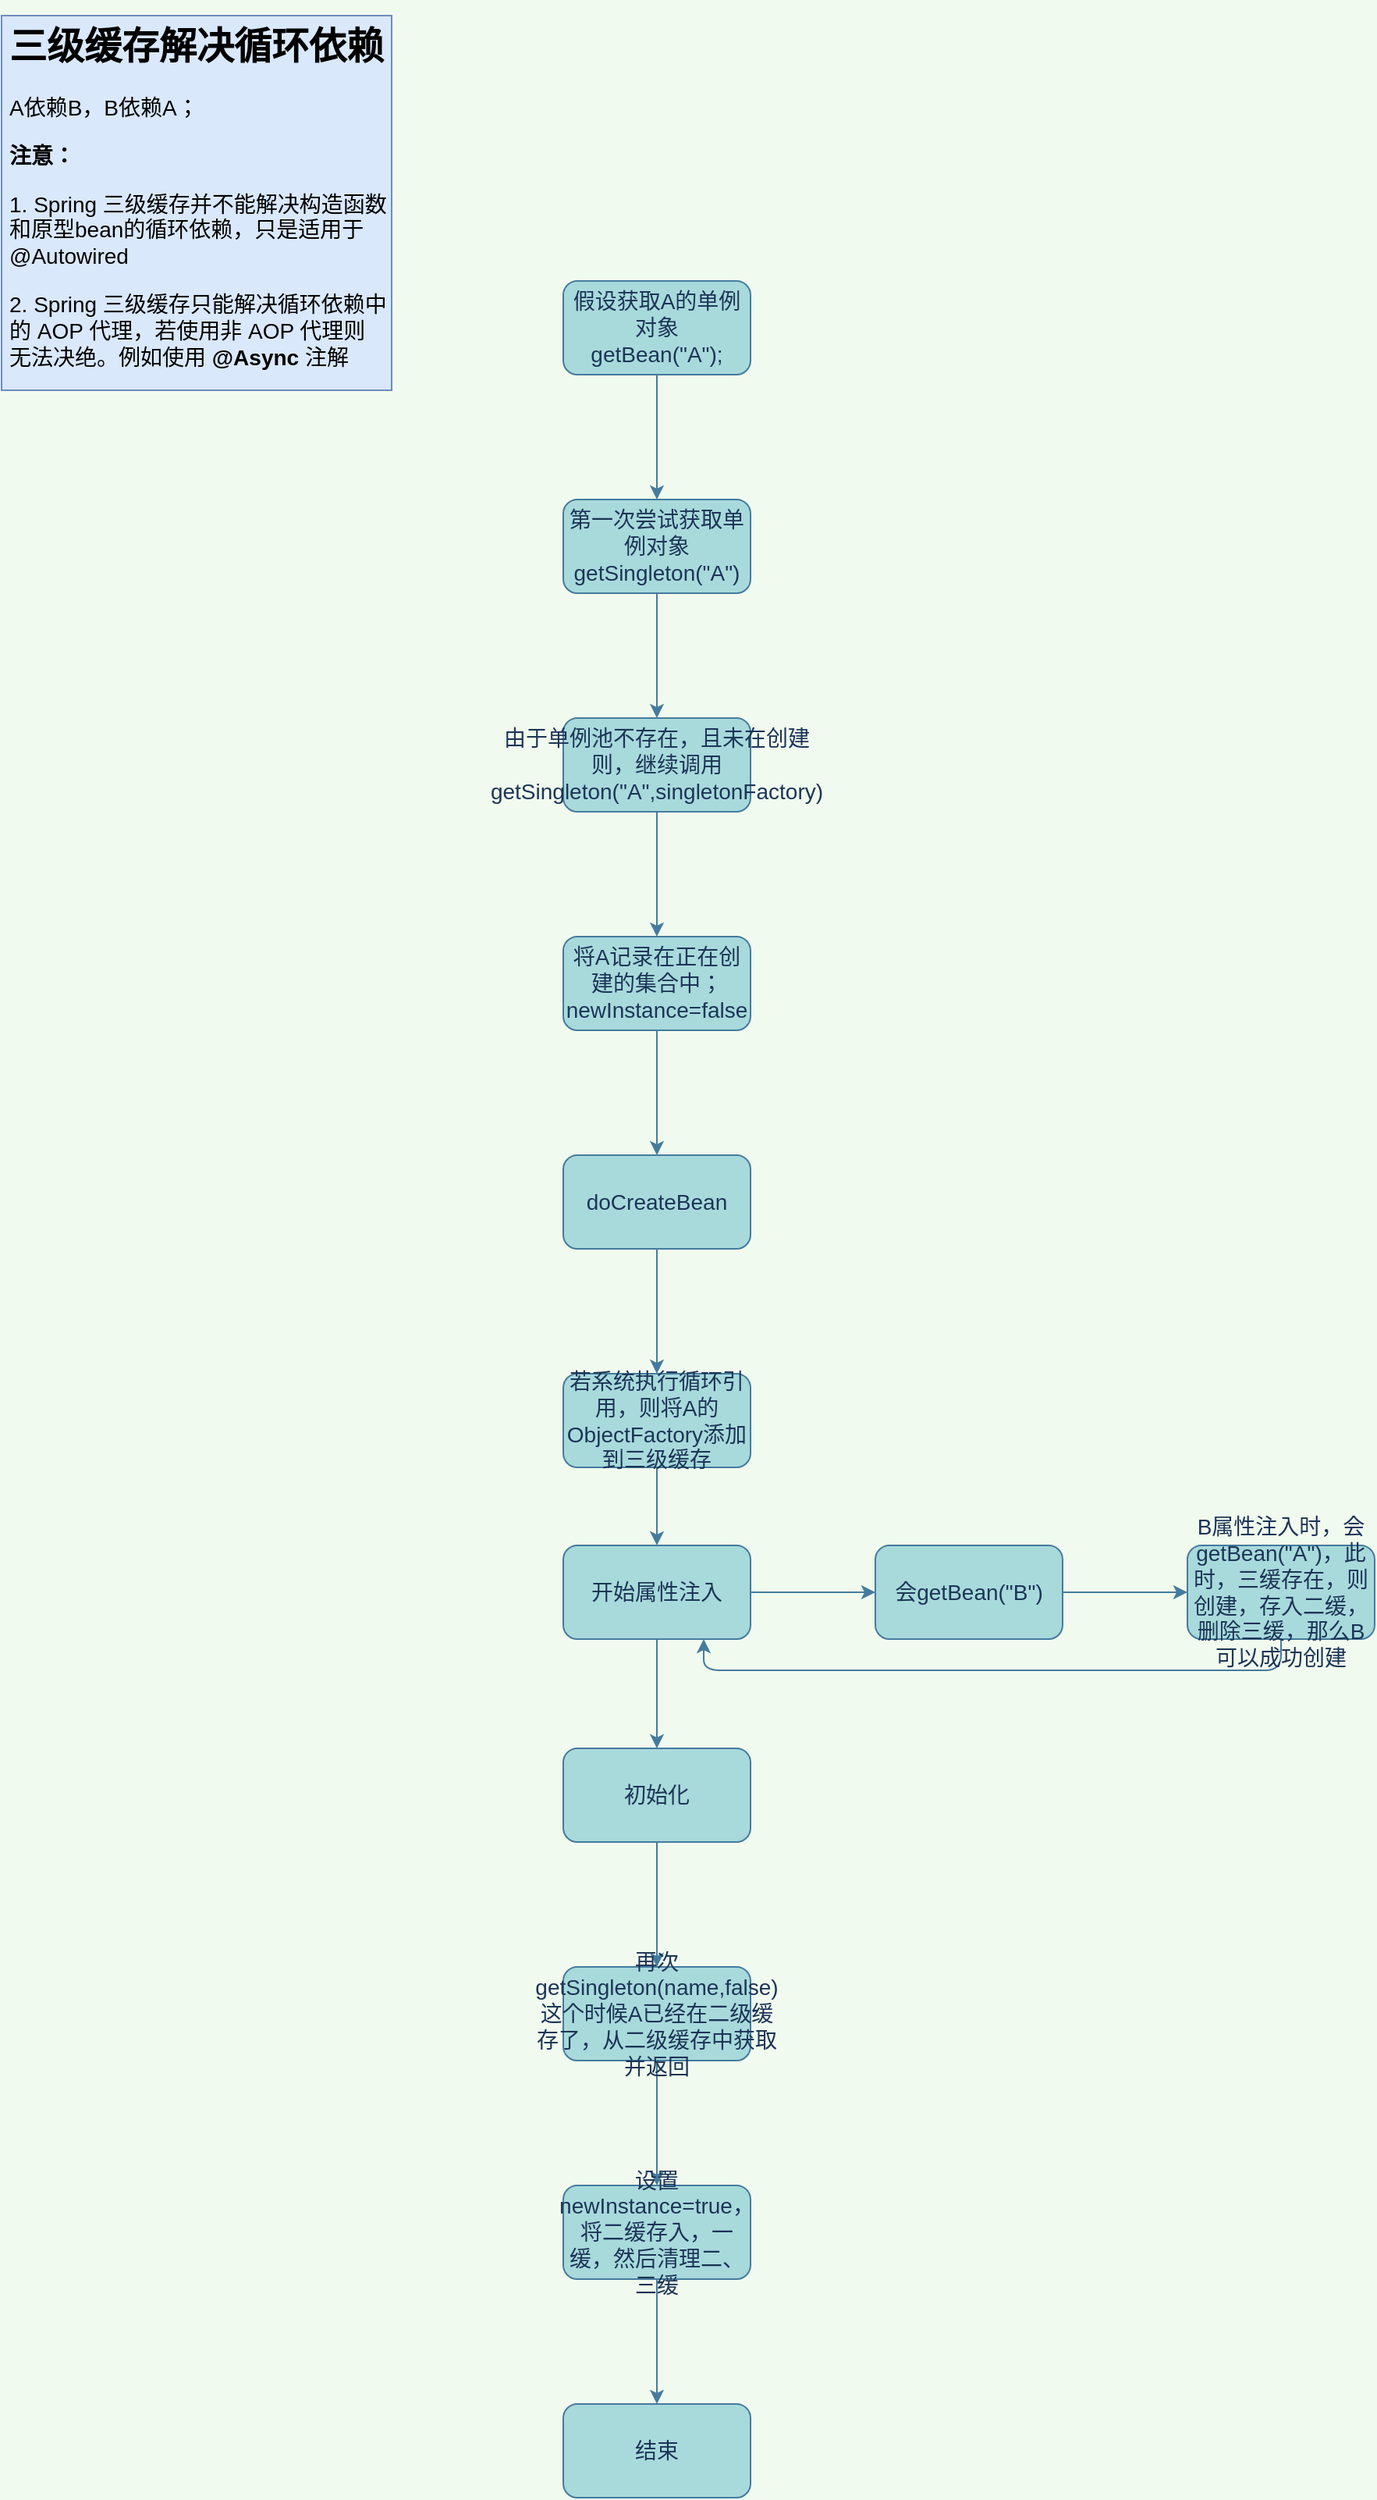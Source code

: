 <mxfile version="19.0.3" type="device"><diagram id="9K39QQZGCNv_oU2ID7I7" name="第 1 页"><mxGraphModel dx="1422" dy="857" grid="1" gridSize="10" guides="1" tooltips="1" connect="1" arrows="1" fold="1" page="1" pageScale="1" pageWidth="827" pageHeight="1169" background="#F1FAEE" math="0" shadow="0"><root><mxCell id="0"/><mxCell id="1" parent="0"/><mxCell id="NzrTMan_1sOcJusrJUV8-1" value="&lt;h1&gt;三级缓存解决循环依赖&lt;/h1&gt;&lt;p style=&quot;font-size: 14px;&quot;&gt;&lt;font style=&quot;font-size: 14px;&quot;&gt;A依赖B，B依赖A；&lt;/font&gt;&lt;/p&gt;&lt;p style=&quot;font-size: 14px;&quot;&gt;&lt;font style=&quot;font-size: 14px;&quot;&gt;&lt;b&gt;注意：&lt;/b&gt;&lt;/font&gt;&lt;/p&gt;&lt;p style=&quot;font-size: 14px;&quot;&gt;&lt;font style=&quot;font-size: 14px;&quot;&gt;1. Spring 三级缓存并不能解决构造函数和原型bean的循环依赖，只是适用于@Autowired&lt;/font&gt;&lt;/p&gt;&lt;p style=&quot;font-size: 14px;&quot;&gt;&lt;font style=&quot;font-size: 14px;&quot;&gt;2. Spring 三级缓存只能解决循环依赖中的 AOP 代理，若使用非 AOP 代理则无法决绝。例如使用 &lt;b style=&quot;&quot;&gt;@Async&lt;/b&gt; 注解&lt;/font&gt;&lt;/p&gt;" style="text;html=1;strokeColor=#6c8ebf;fillColor=#dae8fc;spacing=5;spacingTop=-20;whiteSpace=wrap;overflow=hidden;rounded=0;sketch=0;" vertex="1" parent="1"><mxGeometry x="10" y="20" width="250" height="240" as="geometry"/></mxCell><mxCell id="NzrTMan_1sOcJusrJUV8-4" value="" style="edgeStyle=orthogonalEdgeStyle;curved=0;rounded=1;sketch=0;orthogonalLoop=1;jettySize=auto;html=1;fontSize=14;fontColor=#1D3557;strokeColor=#457B9D;fillColor=#A8DADC;" edge="1" parent="1" source="NzrTMan_1sOcJusrJUV8-2" target="NzrTMan_1sOcJusrJUV8-3"><mxGeometry relative="1" as="geometry"/></mxCell><mxCell id="NzrTMan_1sOcJusrJUV8-2" value="假设获取A的单例对象&lt;br&gt;getBean(&quot;A&quot;);" style="rounded=1;whiteSpace=wrap;html=1;labelBorderColor=none;sketch=0;fontSize=14;fontColor=#1D3557;strokeColor=#457B9D;fillColor=#A8DADC;" vertex="1" parent="1"><mxGeometry x="370" y="190" width="120" height="60" as="geometry"/></mxCell><mxCell id="NzrTMan_1sOcJusrJUV8-6" value="" style="edgeStyle=orthogonalEdgeStyle;curved=0;rounded=1;sketch=0;orthogonalLoop=1;jettySize=auto;html=1;fontSize=14;fontColor=#1D3557;strokeColor=#457B9D;fillColor=#A8DADC;" edge="1" parent="1" source="NzrTMan_1sOcJusrJUV8-3" target="NzrTMan_1sOcJusrJUV8-5"><mxGeometry relative="1" as="geometry"/></mxCell><mxCell id="NzrTMan_1sOcJusrJUV8-3" value="第一次尝试获取单例对象&lt;br&gt;getSingleton(&quot;A&quot;)" style="rounded=1;whiteSpace=wrap;html=1;labelBorderColor=none;sketch=0;fontSize=14;fontColor=#1D3557;strokeColor=#457B9D;fillColor=#A8DADC;" vertex="1" parent="1"><mxGeometry x="370" y="330" width="120" height="60" as="geometry"/></mxCell><mxCell id="NzrTMan_1sOcJusrJUV8-8" value="" style="edgeStyle=orthogonalEdgeStyle;curved=0;rounded=1;sketch=0;orthogonalLoop=1;jettySize=auto;html=1;fontSize=14;fontColor=#1D3557;strokeColor=#457B9D;fillColor=#A8DADC;" edge="1" parent="1" source="NzrTMan_1sOcJusrJUV8-5" target="NzrTMan_1sOcJusrJUV8-7"><mxGeometry relative="1" as="geometry"/></mxCell><mxCell id="NzrTMan_1sOcJusrJUV8-5" value="由于单例池不存在，且未在创建则，继续调用&lt;br&gt;getSingleton(&quot;A&quot;,singletonFactory)" style="rounded=1;whiteSpace=wrap;html=1;labelBorderColor=none;sketch=0;fontSize=14;fontColor=#1D3557;strokeColor=#457B9D;fillColor=#A8DADC;" vertex="1" parent="1"><mxGeometry x="370" y="470" width="120" height="60" as="geometry"/></mxCell><mxCell id="NzrTMan_1sOcJusrJUV8-10" value="" style="edgeStyle=orthogonalEdgeStyle;curved=0;rounded=1;sketch=0;orthogonalLoop=1;jettySize=auto;html=1;fontSize=14;fontColor=#1D3557;strokeColor=#457B9D;fillColor=#A8DADC;" edge="1" parent="1" source="NzrTMan_1sOcJusrJUV8-7" target="NzrTMan_1sOcJusrJUV8-9"><mxGeometry relative="1" as="geometry"/></mxCell><mxCell id="NzrTMan_1sOcJusrJUV8-7" value="将A记录在正在创建的集合中；&lt;br&gt;newInstance=false" style="rounded=1;whiteSpace=wrap;html=1;labelBorderColor=none;sketch=0;fontSize=14;fontColor=#1D3557;strokeColor=#457B9D;fillColor=#A8DADC;" vertex="1" parent="1"><mxGeometry x="370" y="610" width="120" height="60" as="geometry"/></mxCell><mxCell id="NzrTMan_1sOcJusrJUV8-12" value="" style="edgeStyle=orthogonalEdgeStyle;curved=0;rounded=1;sketch=0;orthogonalLoop=1;jettySize=auto;html=1;fontSize=14;fontColor=#1D3557;strokeColor=#457B9D;fillColor=#A8DADC;" edge="1" parent="1" source="NzrTMan_1sOcJusrJUV8-9" target="NzrTMan_1sOcJusrJUV8-11"><mxGeometry relative="1" as="geometry"/></mxCell><mxCell id="NzrTMan_1sOcJusrJUV8-9" value="doCreateBean" style="rounded=1;whiteSpace=wrap;html=1;labelBorderColor=none;sketch=0;fontSize=14;fontColor=#1D3557;strokeColor=#457B9D;fillColor=#A8DADC;" vertex="1" parent="1"><mxGeometry x="370" y="750" width="120" height="60" as="geometry"/></mxCell><mxCell id="NzrTMan_1sOcJusrJUV8-14" value="" style="edgeStyle=orthogonalEdgeStyle;curved=0;rounded=1;sketch=0;orthogonalLoop=1;jettySize=auto;html=1;fontSize=14;fontColor=#1D3557;strokeColor=#457B9D;fillColor=#A8DADC;" edge="1" parent="1" source="NzrTMan_1sOcJusrJUV8-11" target="NzrTMan_1sOcJusrJUV8-13"><mxGeometry relative="1" as="geometry"/></mxCell><mxCell id="NzrTMan_1sOcJusrJUV8-11" value="若系统执行循环引用，则将A的ObjectFactory添加到三级缓存" style="rounded=1;whiteSpace=wrap;html=1;labelBorderColor=none;sketch=0;fontSize=14;fontColor=#1D3557;strokeColor=#457B9D;fillColor=#A8DADC;" vertex="1" parent="1"><mxGeometry x="370" y="890" width="120" height="60" as="geometry"/></mxCell><mxCell id="NzrTMan_1sOcJusrJUV8-16" value="" style="edgeStyle=orthogonalEdgeStyle;curved=0;rounded=1;sketch=0;orthogonalLoop=1;jettySize=auto;html=1;fontSize=14;fontColor=#1D3557;strokeColor=#457B9D;fillColor=#A8DADC;" edge="1" parent="1" source="NzrTMan_1sOcJusrJUV8-13" target="NzrTMan_1sOcJusrJUV8-15"><mxGeometry relative="1" as="geometry"/></mxCell><mxCell id="NzrTMan_1sOcJusrJUV8-24" value="" style="edgeStyle=orthogonalEdgeStyle;curved=0;rounded=1;sketch=0;orthogonalLoop=1;jettySize=auto;html=1;fontSize=14;fontColor=#1D3557;strokeColor=#457B9D;fillColor=#A8DADC;" edge="1" parent="1" source="NzrTMan_1sOcJusrJUV8-13" target="NzrTMan_1sOcJusrJUV8-23"><mxGeometry relative="1" as="geometry"/></mxCell><mxCell id="NzrTMan_1sOcJusrJUV8-13" value="开始属性注入" style="rounded=1;whiteSpace=wrap;html=1;labelBorderColor=none;sketch=0;fontSize=14;fontColor=#1D3557;strokeColor=#457B9D;fillColor=#A8DADC;" vertex="1" parent="1"><mxGeometry x="370" y="1000" width="120" height="60" as="geometry"/></mxCell><mxCell id="NzrTMan_1sOcJusrJUV8-18" value="" style="edgeStyle=orthogonalEdgeStyle;curved=0;rounded=1;sketch=0;orthogonalLoop=1;jettySize=auto;html=1;fontSize=14;fontColor=#1D3557;strokeColor=#457B9D;fillColor=#A8DADC;" edge="1" parent="1" source="NzrTMan_1sOcJusrJUV8-15" target="NzrTMan_1sOcJusrJUV8-17"><mxGeometry relative="1" as="geometry"/></mxCell><mxCell id="NzrTMan_1sOcJusrJUV8-15" value="初始化" style="rounded=1;whiteSpace=wrap;html=1;labelBorderColor=none;sketch=0;fontSize=14;fontColor=#1D3557;strokeColor=#457B9D;fillColor=#A8DADC;" vertex="1" parent="1"><mxGeometry x="370" y="1130" width="120" height="60" as="geometry"/></mxCell><mxCell id="NzrTMan_1sOcJusrJUV8-20" value="" style="edgeStyle=orthogonalEdgeStyle;curved=0;rounded=1;sketch=0;orthogonalLoop=1;jettySize=auto;html=1;fontSize=14;fontColor=#1D3557;strokeColor=#457B9D;fillColor=#A8DADC;" edge="1" parent="1" source="NzrTMan_1sOcJusrJUV8-17" target="NzrTMan_1sOcJusrJUV8-19"><mxGeometry relative="1" as="geometry"/></mxCell><mxCell id="NzrTMan_1sOcJusrJUV8-17" value="再次getSingleton(name,false)&lt;br&gt;这个时候A已经在二级缓存了，从二级缓存中获取并返回" style="rounded=1;whiteSpace=wrap;html=1;labelBorderColor=none;sketch=0;fontSize=14;fontColor=#1D3557;strokeColor=#457B9D;fillColor=#A8DADC;" vertex="1" parent="1"><mxGeometry x="370" y="1270" width="120" height="60" as="geometry"/></mxCell><mxCell id="NzrTMan_1sOcJusrJUV8-22" value="" style="edgeStyle=orthogonalEdgeStyle;curved=0;rounded=1;sketch=0;orthogonalLoop=1;jettySize=auto;html=1;fontSize=14;fontColor=#1D3557;strokeColor=#457B9D;fillColor=#A8DADC;" edge="1" parent="1" source="NzrTMan_1sOcJusrJUV8-19" target="NzrTMan_1sOcJusrJUV8-21"><mxGeometry relative="1" as="geometry"/></mxCell><mxCell id="NzrTMan_1sOcJusrJUV8-19" value="设置newInstance=true，将二缓存入，一缓，然后清理二、三缓" style="rounded=1;whiteSpace=wrap;html=1;labelBorderColor=none;sketch=0;fontSize=14;fontColor=#1D3557;strokeColor=#457B9D;fillColor=#A8DADC;" vertex="1" parent="1"><mxGeometry x="370" y="1410" width="120" height="60" as="geometry"/></mxCell><mxCell id="NzrTMan_1sOcJusrJUV8-21" value="结束" style="rounded=1;whiteSpace=wrap;html=1;labelBorderColor=none;sketch=0;fontSize=14;fontColor=#1D3557;strokeColor=#457B9D;fillColor=#A8DADC;" vertex="1" parent="1"><mxGeometry x="370" y="1550" width="120" height="60" as="geometry"/></mxCell><mxCell id="NzrTMan_1sOcJusrJUV8-26" value="" style="edgeStyle=orthogonalEdgeStyle;curved=0;rounded=1;sketch=0;orthogonalLoop=1;jettySize=auto;html=1;fontSize=14;fontColor=#1D3557;strokeColor=#457B9D;fillColor=#A8DADC;" edge="1" parent="1" source="NzrTMan_1sOcJusrJUV8-23" target="NzrTMan_1sOcJusrJUV8-25"><mxGeometry relative="1" as="geometry"/></mxCell><mxCell id="NzrTMan_1sOcJusrJUV8-23" value="会getBean(&quot;B&quot;)" style="rounded=1;whiteSpace=wrap;html=1;labelBorderColor=none;sketch=0;fontSize=14;fontColor=#1D3557;strokeColor=#457B9D;fillColor=#A8DADC;" vertex="1" parent="1"><mxGeometry x="570" y="1000" width="120" height="60" as="geometry"/></mxCell><mxCell id="NzrTMan_1sOcJusrJUV8-27" style="edgeStyle=orthogonalEdgeStyle;curved=0;rounded=1;sketch=0;orthogonalLoop=1;jettySize=auto;html=1;exitX=0.5;exitY=1;exitDx=0;exitDy=0;entryX=0.75;entryY=1;entryDx=0;entryDy=0;fontSize=14;fontColor=#1D3557;strokeColor=#457B9D;fillColor=#A8DADC;" edge="1" parent="1" source="NzrTMan_1sOcJusrJUV8-25" target="NzrTMan_1sOcJusrJUV8-13"><mxGeometry relative="1" as="geometry"/></mxCell><mxCell id="NzrTMan_1sOcJusrJUV8-25" value="B属性注入时，会getBean(&quot;A&quot;)，此时，三缓存在，则创建，存入二缓，删除三缓，那么B可以成功创建" style="rounded=1;whiteSpace=wrap;html=1;labelBorderColor=none;sketch=0;fontSize=14;fontColor=#1D3557;strokeColor=#457B9D;fillColor=#A8DADC;" vertex="1" parent="1"><mxGeometry x="770" y="1000" width="120" height="60" as="geometry"/></mxCell></root></mxGraphModel></diagram></mxfile>
